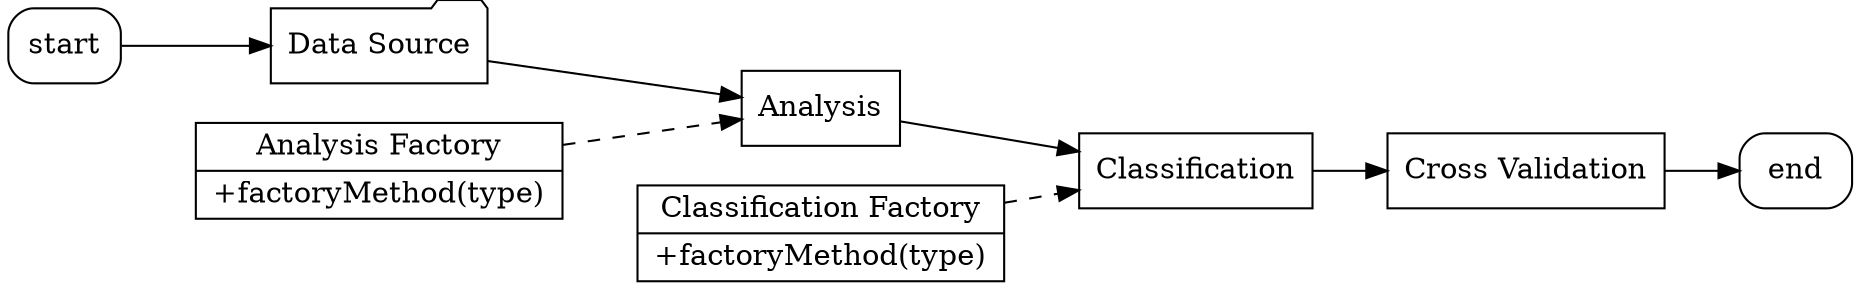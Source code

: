 digraph a {
  rankdir=LR
  subgraph b {
    start[shape=rect,style=rounded]
    end[shape=rect,style=rounded]
    node[shape=rect]
    data[shape=folder,label="Data Source"]
    analysis[label="Analysis"]
    classification[label="Classification"]
    validation[label="Cross Validation"]
    start -> data -> analysis -> classification -> validation -> end
  }

  subgraph c {
    edge[style=dashed]
    analysis_factory[shape=record,label="Analysis Factory|+factoryMethod(type)"]
    analysis_factory -> analysis
  }

  subgraph d {
    edge[style=dashed]
    classification_factory[shape=record,label="Classification Factory|+factoryMethod(type)"]
    classification_factory -> classification
  }
}
